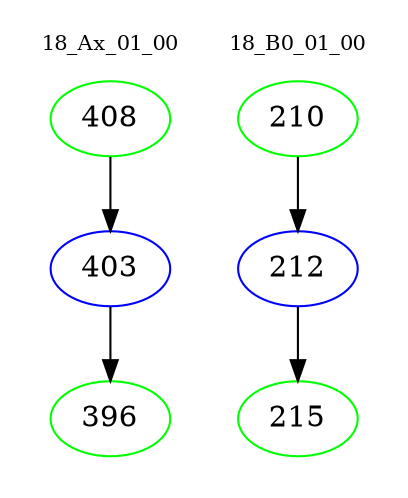 digraph{
subgraph cluster_0 {
color = white
label = "18_Ax_01_00";
fontsize=10;
T0_408 [label="408", color="green"]
T0_408 -> T0_403 [color="black"]
T0_403 [label="403", color="blue"]
T0_403 -> T0_396 [color="black"]
T0_396 [label="396", color="green"]
}
subgraph cluster_1 {
color = white
label = "18_B0_01_00";
fontsize=10;
T1_210 [label="210", color="green"]
T1_210 -> T1_212 [color="black"]
T1_212 [label="212", color="blue"]
T1_212 -> T1_215 [color="black"]
T1_215 [label="215", color="green"]
}
}
